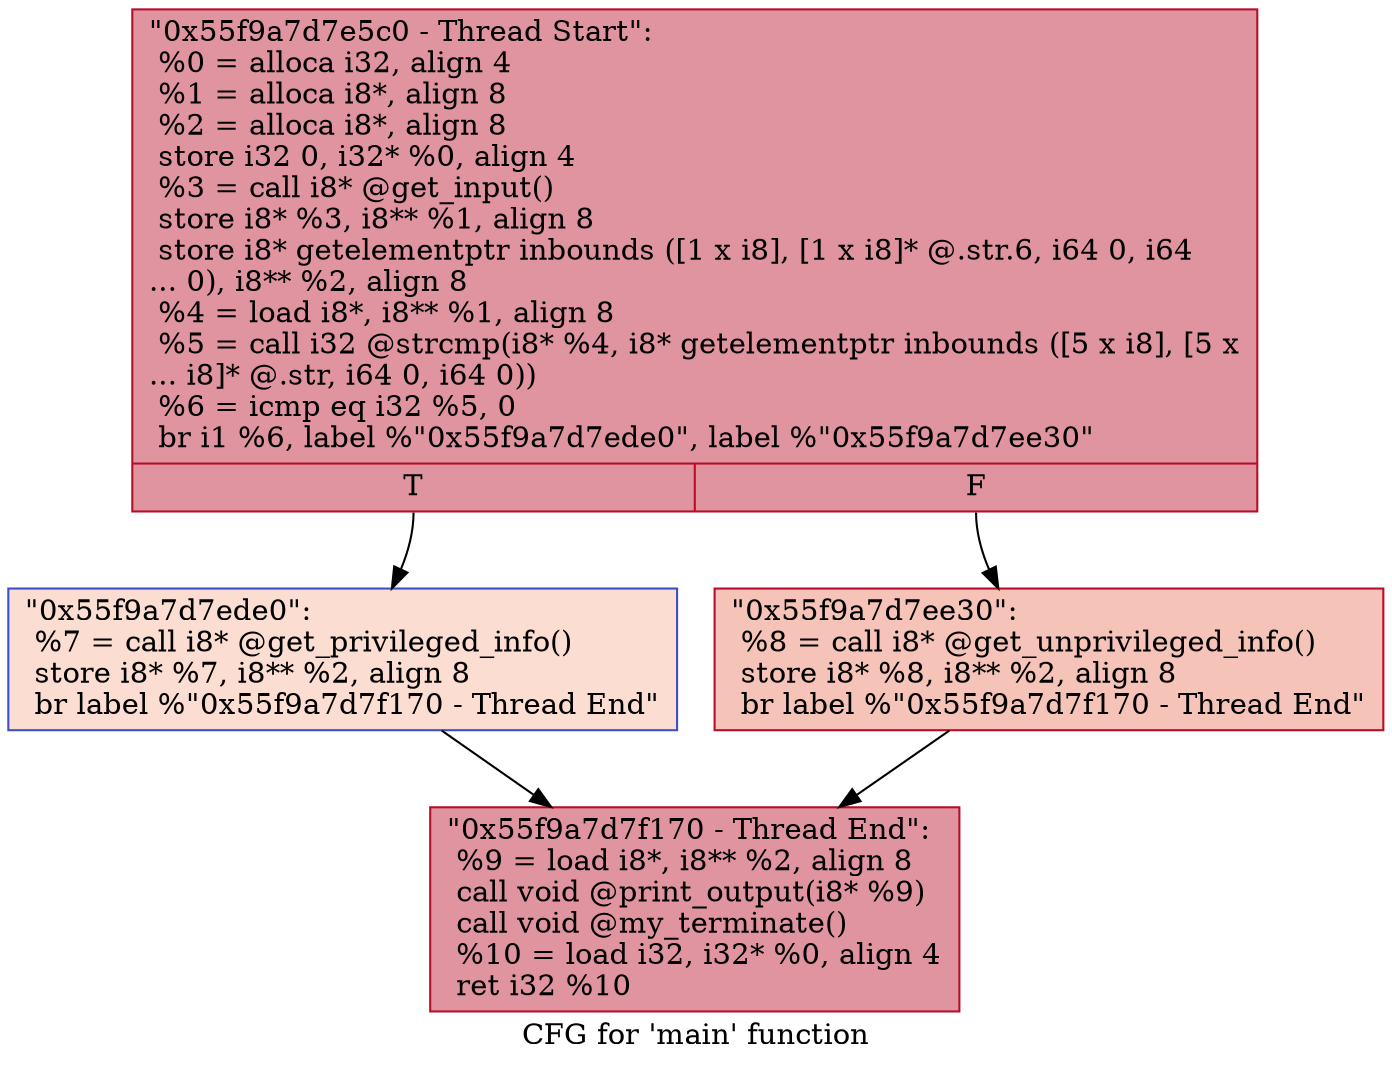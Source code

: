 digraph "CFG for 'main' function" {
	label="CFG for 'main' function";

	Node0x55f9a7d7e5c0 [shape=record,color="#b70d28ff", style=filled, fillcolor="#b70d2870",label="{\"0x55f9a7d7e5c0 - Thread Start\":\l  %0 = alloca i32, align 4\l  %1 = alloca i8*, align 8\l  %2 = alloca i8*, align 8\l  store i32 0, i32* %0, align 4\l  %3 = call i8* @get_input()\l  store i8* %3, i8** %1, align 8\l  store i8* getelementptr inbounds ([1 x i8], [1 x i8]* @.str.6, i64 0, i64\l... 0), i8** %2, align 8\l  %4 = load i8*, i8** %1, align 8\l  %5 = call i32 @strcmp(i8* %4, i8* getelementptr inbounds ([5 x i8], [5 x\l... i8]* @.str, i64 0, i64 0))\l  %6 = icmp eq i32 %5, 0\l  br i1 %6, label %\"0x55f9a7d7ede0\", label %\"0x55f9a7d7ee30\"\l|{<s0>T|<s1>F}}"];
	Node0x55f9a7d7e5c0:s0 -> Node0x55f9a7d7ede0;
	Node0x55f9a7d7e5c0:s1 -> Node0x55f9a7d7ee30;
	Node0x55f9a7d7ede0 [shape=record,color="#3d50c3ff", style=filled, fillcolor="#f7b39670",label="{\"0x55f9a7d7ede0\":                                 \l  %7 = call i8* @get_privileged_info()\l  store i8* %7, i8** %2, align 8\l  br label %\"0x55f9a7d7f170 - Thread End\"\l}"];
	Node0x55f9a7d7ede0 -> Node0x55f9a7d7f170;
	Node0x55f9a7d7ee30 [shape=record,color="#b70d28ff", style=filled, fillcolor="#e8765c70",label="{\"0x55f9a7d7ee30\":                                 \l  %8 = call i8* @get_unprivileged_info()\l  store i8* %8, i8** %2, align 8\l  br label %\"0x55f9a7d7f170 - Thread End\"\l}"];
	Node0x55f9a7d7ee30 -> Node0x55f9a7d7f170;
	Node0x55f9a7d7f170 [shape=record,color="#b70d28ff", style=filled, fillcolor="#b70d2870",label="{\"0x55f9a7d7f170 - Thread End\":                    \l  %9 = load i8*, i8** %2, align 8\l  call void @print_output(i8* %9)\l  call void @my_terminate()\l  %10 = load i32, i32* %0, align 4\l  ret i32 %10\l}"];
}
